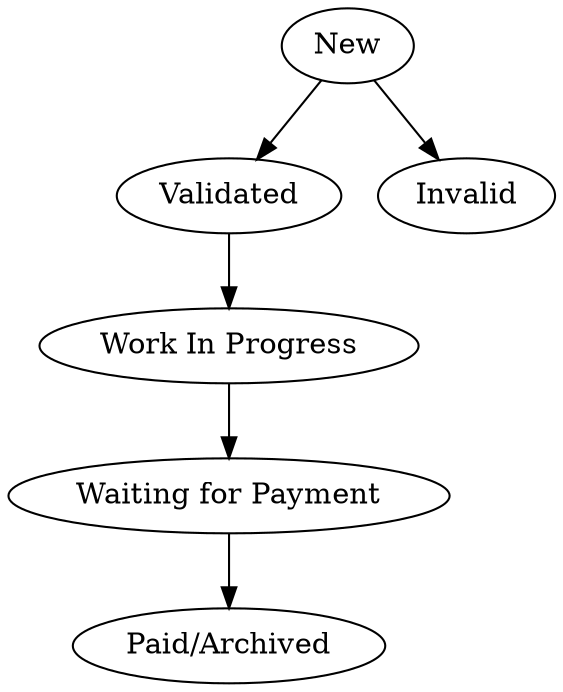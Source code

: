 digraph G {
    New -> Validated 
        -> "Work In Progress" 
        -> "Waiting for Payment" 
        -> "Paid/Archived"
    New -> Invalid
}
